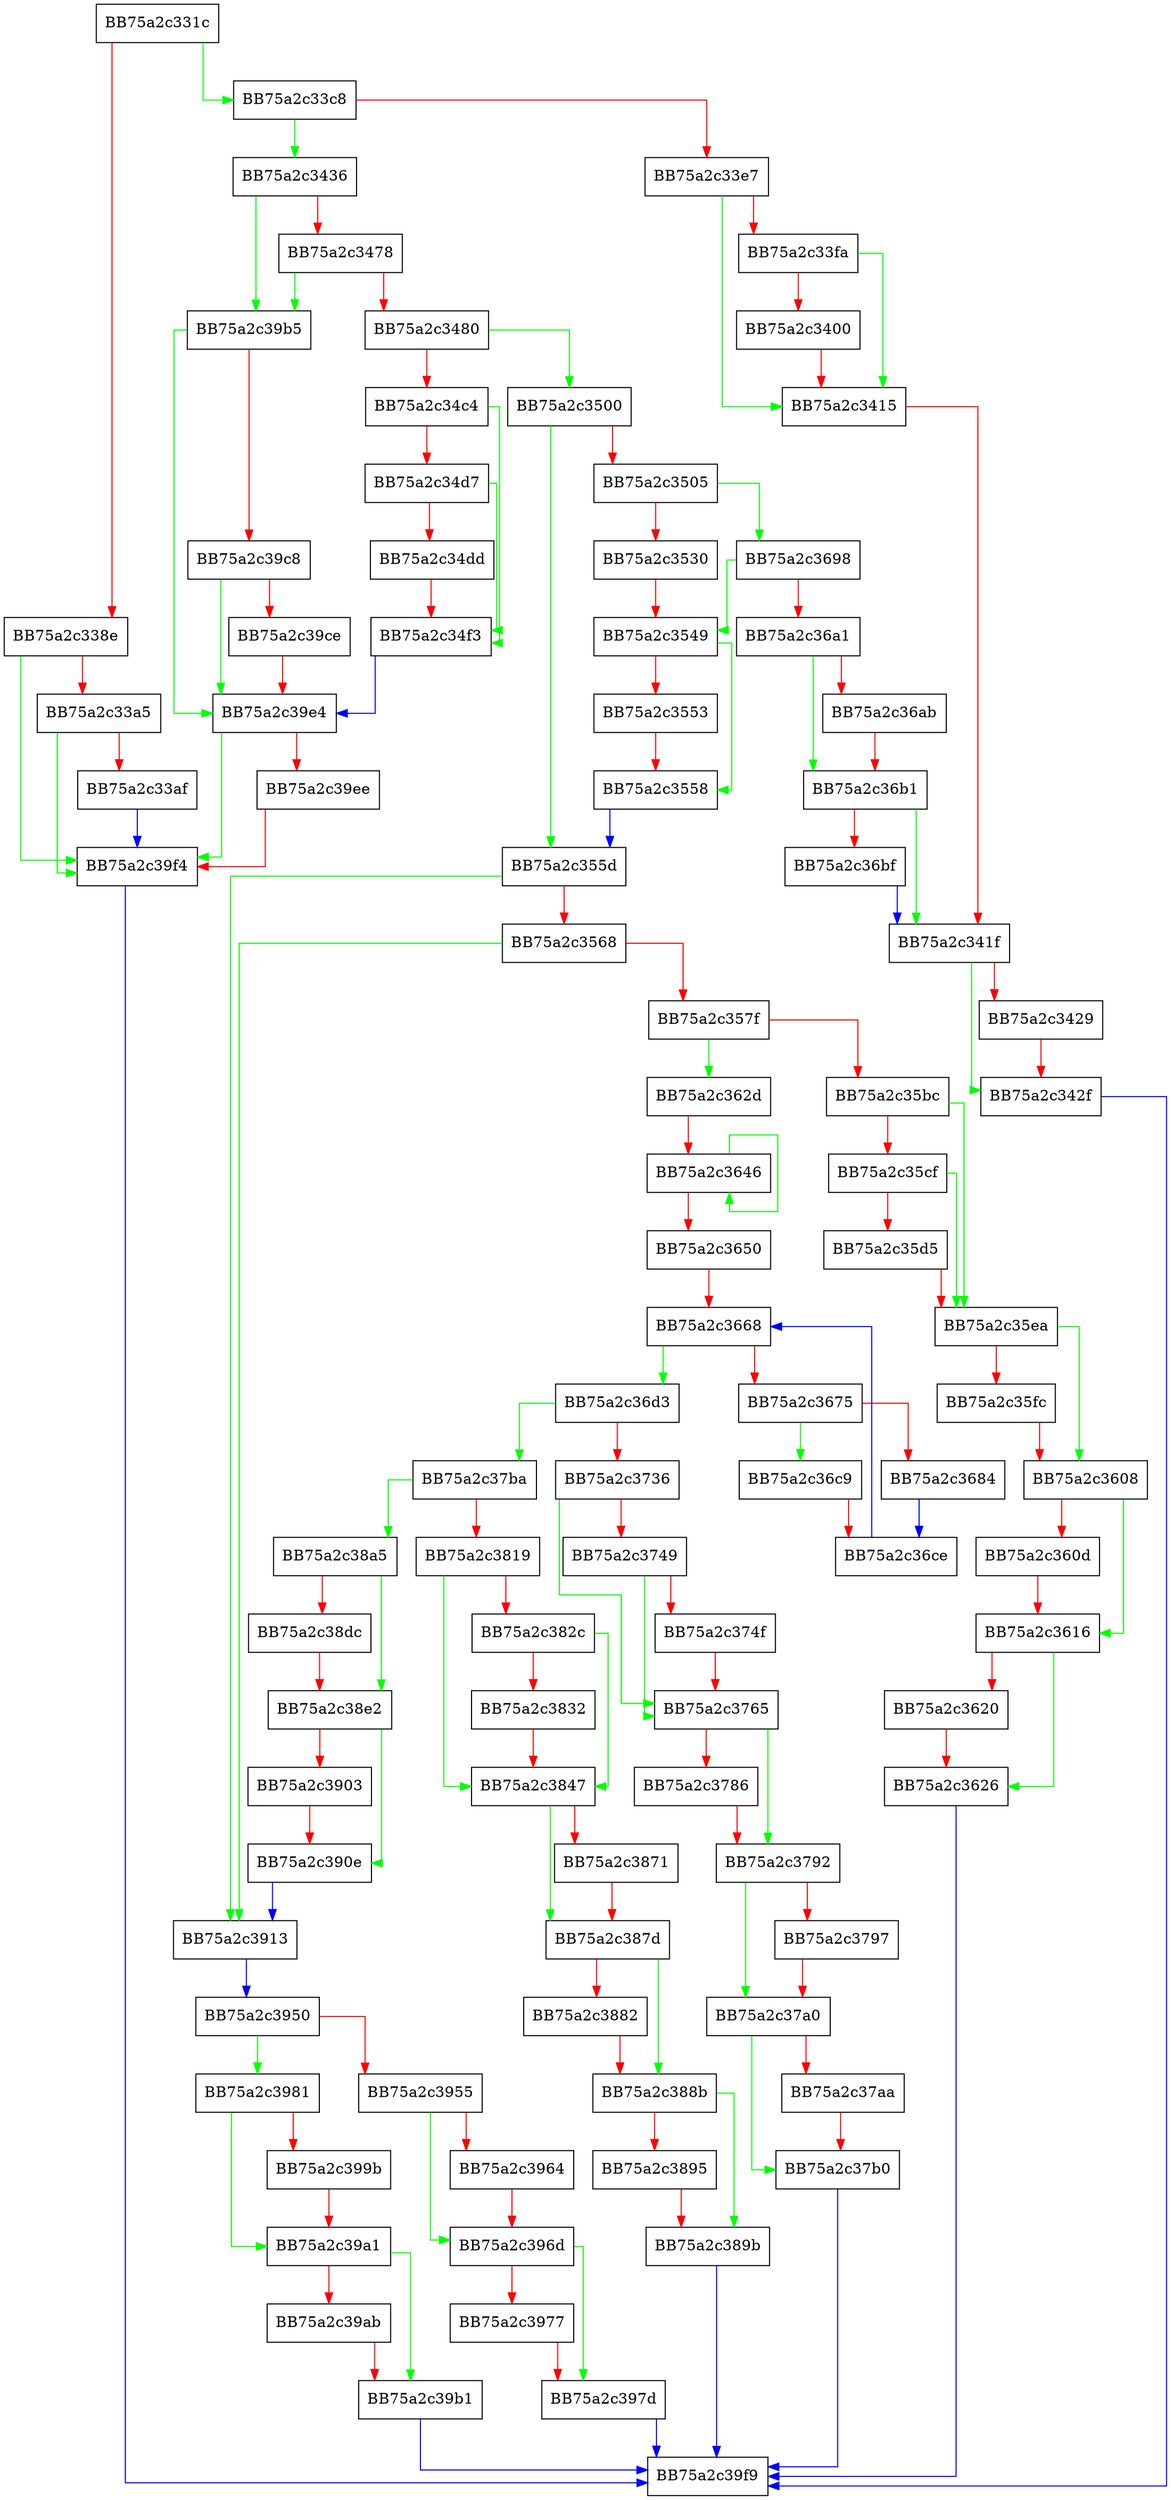 digraph GetMofFromCurrentObject {
  node [shape="box"];
  graph [splines=ortho];
  BB75a2c331c -> BB75a2c33c8 [color="green"];
  BB75a2c331c -> BB75a2c338e [color="red"];
  BB75a2c338e -> BB75a2c39f4 [color="green"];
  BB75a2c338e -> BB75a2c33a5 [color="red"];
  BB75a2c33a5 -> BB75a2c39f4 [color="green"];
  BB75a2c33a5 -> BB75a2c33af [color="red"];
  BB75a2c33af -> BB75a2c39f4 [color="blue"];
  BB75a2c33c8 -> BB75a2c3436 [color="green"];
  BB75a2c33c8 -> BB75a2c33e7 [color="red"];
  BB75a2c33e7 -> BB75a2c3415 [color="green"];
  BB75a2c33e7 -> BB75a2c33fa [color="red"];
  BB75a2c33fa -> BB75a2c3415 [color="green"];
  BB75a2c33fa -> BB75a2c3400 [color="red"];
  BB75a2c3400 -> BB75a2c3415 [color="red"];
  BB75a2c3415 -> BB75a2c341f [color="red"];
  BB75a2c341f -> BB75a2c342f [color="green"];
  BB75a2c341f -> BB75a2c3429 [color="red"];
  BB75a2c3429 -> BB75a2c342f [color="red"];
  BB75a2c342f -> BB75a2c39f9 [color="blue"];
  BB75a2c3436 -> BB75a2c39b5 [color="green"];
  BB75a2c3436 -> BB75a2c3478 [color="red"];
  BB75a2c3478 -> BB75a2c39b5 [color="green"];
  BB75a2c3478 -> BB75a2c3480 [color="red"];
  BB75a2c3480 -> BB75a2c3500 [color="green"];
  BB75a2c3480 -> BB75a2c34c4 [color="red"];
  BB75a2c34c4 -> BB75a2c34f3 [color="green"];
  BB75a2c34c4 -> BB75a2c34d7 [color="red"];
  BB75a2c34d7 -> BB75a2c34f3 [color="green"];
  BB75a2c34d7 -> BB75a2c34dd [color="red"];
  BB75a2c34dd -> BB75a2c34f3 [color="red"];
  BB75a2c34f3 -> BB75a2c39e4 [color="blue"];
  BB75a2c3500 -> BB75a2c355d [color="green"];
  BB75a2c3500 -> BB75a2c3505 [color="red"];
  BB75a2c3505 -> BB75a2c3698 [color="green"];
  BB75a2c3505 -> BB75a2c3530 [color="red"];
  BB75a2c3530 -> BB75a2c3549 [color="red"];
  BB75a2c3549 -> BB75a2c3558 [color="green"];
  BB75a2c3549 -> BB75a2c3553 [color="red"];
  BB75a2c3553 -> BB75a2c3558 [color="red"];
  BB75a2c3558 -> BB75a2c355d [color="blue"];
  BB75a2c355d -> BB75a2c3913 [color="green"];
  BB75a2c355d -> BB75a2c3568 [color="red"];
  BB75a2c3568 -> BB75a2c3913 [color="green"];
  BB75a2c3568 -> BB75a2c357f [color="red"];
  BB75a2c357f -> BB75a2c362d [color="green"];
  BB75a2c357f -> BB75a2c35bc [color="red"];
  BB75a2c35bc -> BB75a2c35ea [color="green"];
  BB75a2c35bc -> BB75a2c35cf [color="red"];
  BB75a2c35cf -> BB75a2c35ea [color="green"];
  BB75a2c35cf -> BB75a2c35d5 [color="red"];
  BB75a2c35d5 -> BB75a2c35ea [color="red"];
  BB75a2c35ea -> BB75a2c3608 [color="green"];
  BB75a2c35ea -> BB75a2c35fc [color="red"];
  BB75a2c35fc -> BB75a2c3608 [color="red"];
  BB75a2c3608 -> BB75a2c3616 [color="green"];
  BB75a2c3608 -> BB75a2c360d [color="red"];
  BB75a2c360d -> BB75a2c3616 [color="red"];
  BB75a2c3616 -> BB75a2c3626 [color="green"];
  BB75a2c3616 -> BB75a2c3620 [color="red"];
  BB75a2c3620 -> BB75a2c3626 [color="red"];
  BB75a2c3626 -> BB75a2c39f9 [color="blue"];
  BB75a2c362d -> BB75a2c3646 [color="red"];
  BB75a2c3646 -> BB75a2c3646 [color="green"];
  BB75a2c3646 -> BB75a2c3650 [color="red"];
  BB75a2c3650 -> BB75a2c3668 [color="red"];
  BB75a2c3668 -> BB75a2c36d3 [color="green"];
  BB75a2c3668 -> BB75a2c3675 [color="red"];
  BB75a2c3675 -> BB75a2c36c9 [color="green"];
  BB75a2c3675 -> BB75a2c3684 [color="red"];
  BB75a2c3684 -> BB75a2c36ce [color="blue"];
  BB75a2c3698 -> BB75a2c3549 [color="green"];
  BB75a2c3698 -> BB75a2c36a1 [color="red"];
  BB75a2c36a1 -> BB75a2c36b1 [color="green"];
  BB75a2c36a1 -> BB75a2c36ab [color="red"];
  BB75a2c36ab -> BB75a2c36b1 [color="red"];
  BB75a2c36b1 -> BB75a2c341f [color="green"];
  BB75a2c36b1 -> BB75a2c36bf [color="red"];
  BB75a2c36bf -> BB75a2c341f [color="blue"];
  BB75a2c36c9 -> BB75a2c36ce [color="red"];
  BB75a2c36ce -> BB75a2c3668 [color="blue"];
  BB75a2c36d3 -> BB75a2c37ba [color="green"];
  BB75a2c36d3 -> BB75a2c3736 [color="red"];
  BB75a2c3736 -> BB75a2c3765 [color="green"];
  BB75a2c3736 -> BB75a2c3749 [color="red"];
  BB75a2c3749 -> BB75a2c3765 [color="green"];
  BB75a2c3749 -> BB75a2c374f [color="red"];
  BB75a2c374f -> BB75a2c3765 [color="red"];
  BB75a2c3765 -> BB75a2c3792 [color="green"];
  BB75a2c3765 -> BB75a2c3786 [color="red"];
  BB75a2c3786 -> BB75a2c3792 [color="red"];
  BB75a2c3792 -> BB75a2c37a0 [color="green"];
  BB75a2c3792 -> BB75a2c3797 [color="red"];
  BB75a2c3797 -> BB75a2c37a0 [color="red"];
  BB75a2c37a0 -> BB75a2c37b0 [color="green"];
  BB75a2c37a0 -> BB75a2c37aa [color="red"];
  BB75a2c37aa -> BB75a2c37b0 [color="red"];
  BB75a2c37b0 -> BB75a2c39f9 [color="blue"];
  BB75a2c37ba -> BB75a2c38a5 [color="green"];
  BB75a2c37ba -> BB75a2c3819 [color="red"];
  BB75a2c3819 -> BB75a2c3847 [color="green"];
  BB75a2c3819 -> BB75a2c382c [color="red"];
  BB75a2c382c -> BB75a2c3847 [color="green"];
  BB75a2c382c -> BB75a2c3832 [color="red"];
  BB75a2c3832 -> BB75a2c3847 [color="red"];
  BB75a2c3847 -> BB75a2c387d [color="green"];
  BB75a2c3847 -> BB75a2c3871 [color="red"];
  BB75a2c3871 -> BB75a2c387d [color="red"];
  BB75a2c387d -> BB75a2c388b [color="green"];
  BB75a2c387d -> BB75a2c3882 [color="red"];
  BB75a2c3882 -> BB75a2c388b [color="red"];
  BB75a2c388b -> BB75a2c389b [color="green"];
  BB75a2c388b -> BB75a2c3895 [color="red"];
  BB75a2c3895 -> BB75a2c389b [color="red"];
  BB75a2c389b -> BB75a2c39f9 [color="blue"];
  BB75a2c38a5 -> BB75a2c38e2 [color="green"];
  BB75a2c38a5 -> BB75a2c38dc [color="red"];
  BB75a2c38dc -> BB75a2c38e2 [color="red"];
  BB75a2c38e2 -> BB75a2c390e [color="green"];
  BB75a2c38e2 -> BB75a2c3903 [color="red"];
  BB75a2c3903 -> BB75a2c390e [color="red"];
  BB75a2c390e -> BB75a2c3913 [color="blue"];
  BB75a2c3913 -> BB75a2c3950 [color="blue"];
  BB75a2c3950 -> BB75a2c3981 [color="green"];
  BB75a2c3950 -> BB75a2c3955 [color="red"];
  BB75a2c3955 -> BB75a2c396d [color="green"];
  BB75a2c3955 -> BB75a2c3964 [color="red"];
  BB75a2c3964 -> BB75a2c396d [color="red"];
  BB75a2c396d -> BB75a2c397d [color="green"];
  BB75a2c396d -> BB75a2c3977 [color="red"];
  BB75a2c3977 -> BB75a2c397d [color="red"];
  BB75a2c397d -> BB75a2c39f9 [color="blue"];
  BB75a2c3981 -> BB75a2c39a1 [color="green"];
  BB75a2c3981 -> BB75a2c399b [color="red"];
  BB75a2c399b -> BB75a2c39a1 [color="red"];
  BB75a2c39a1 -> BB75a2c39b1 [color="green"];
  BB75a2c39a1 -> BB75a2c39ab [color="red"];
  BB75a2c39ab -> BB75a2c39b1 [color="red"];
  BB75a2c39b1 -> BB75a2c39f9 [color="blue"];
  BB75a2c39b5 -> BB75a2c39e4 [color="green"];
  BB75a2c39b5 -> BB75a2c39c8 [color="red"];
  BB75a2c39c8 -> BB75a2c39e4 [color="green"];
  BB75a2c39c8 -> BB75a2c39ce [color="red"];
  BB75a2c39ce -> BB75a2c39e4 [color="red"];
  BB75a2c39e4 -> BB75a2c39f4 [color="green"];
  BB75a2c39e4 -> BB75a2c39ee [color="red"];
  BB75a2c39ee -> BB75a2c39f4 [color="red"];
  BB75a2c39f4 -> BB75a2c39f9 [color="blue"];
}